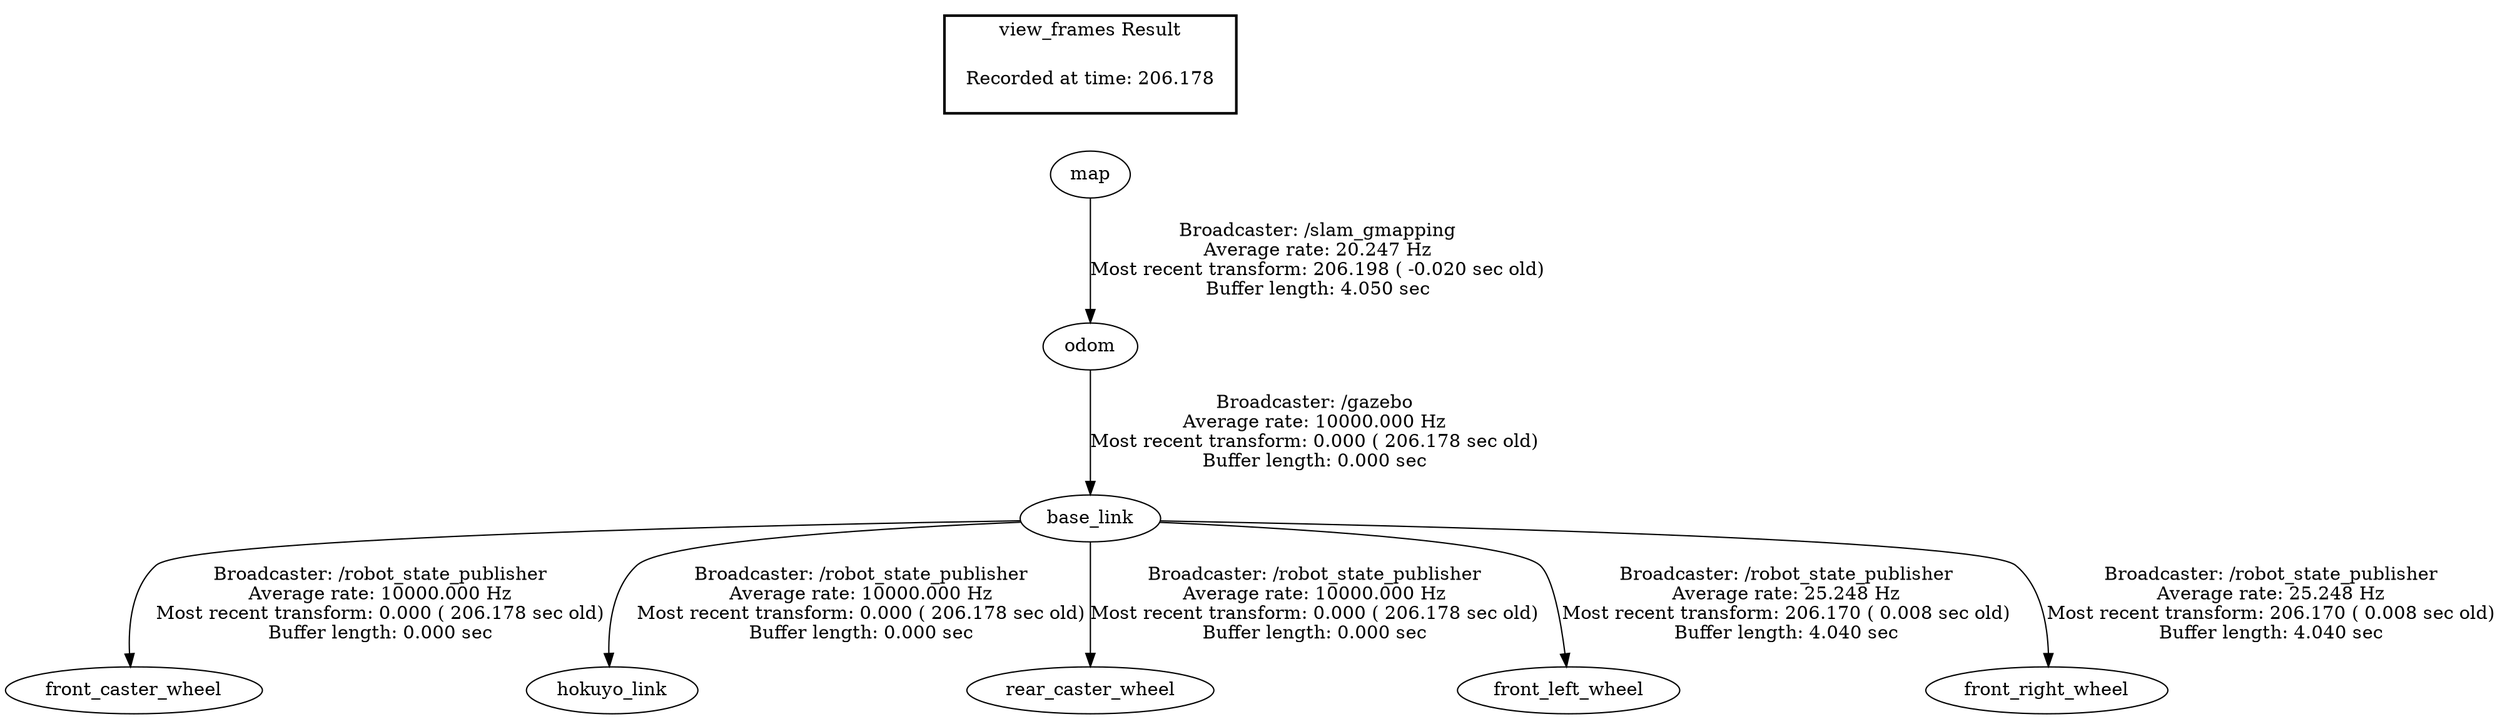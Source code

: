 digraph G {
"base_link" -> "front_caster_wheel"[label="Broadcaster: /robot_state_publisher\nAverage rate: 10000.000 Hz\nMost recent transform: 0.000 ( 206.178 sec old)\nBuffer length: 0.000 sec\n"];
"odom" -> "base_link"[label="Broadcaster: /gazebo\nAverage rate: 10000.000 Hz\nMost recent transform: 0.000 ( 206.178 sec old)\nBuffer length: 0.000 sec\n"];
"base_link" -> "hokuyo_link"[label="Broadcaster: /robot_state_publisher\nAverage rate: 10000.000 Hz\nMost recent transform: 0.000 ( 206.178 sec old)\nBuffer length: 0.000 sec\n"];
"base_link" -> "rear_caster_wheel"[label="Broadcaster: /robot_state_publisher\nAverage rate: 10000.000 Hz\nMost recent transform: 0.000 ( 206.178 sec old)\nBuffer length: 0.000 sec\n"];
"map" -> "odom"[label="Broadcaster: /slam_gmapping\nAverage rate: 20.247 Hz\nMost recent transform: 206.198 ( -0.020 sec old)\nBuffer length: 4.050 sec\n"];
"base_link" -> "front_left_wheel"[label="Broadcaster: /robot_state_publisher\nAverage rate: 25.248 Hz\nMost recent transform: 206.170 ( 0.008 sec old)\nBuffer length: 4.040 sec\n"];
"base_link" -> "front_right_wheel"[label="Broadcaster: /robot_state_publisher\nAverage rate: 25.248 Hz\nMost recent transform: 206.170 ( 0.008 sec old)\nBuffer length: 4.040 sec\n"];
edge [style=invis];
 subgraph cluster_legend { style=bold; color=black; label ="view_frames Result";
"Recorded at time: 206.178"[ shape=plaintext ] ;
 }->"map";
}